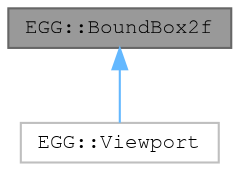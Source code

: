 digraph "EGG::BoundBox2f"
{
 // LATEX_PDF_SIZE
  bgcolor="transparent";
  edge [fontname=FreeMono,fontsize=10,labelfontname=FreeMono,labelfontsize=10];
  node [fontname=FreeMono,fontsize=10,shape=box,height=0.2,width=0.4];
  Node1 [label="EGG::BoundBox2f",height=0.2,width=0.4,color="gray40", fillcolor="grey60", style="filled", fontcolor="black",tooltip=" "];
  Node1 -> Node2 [dir="back",color="steelblue1",style="solid"];
  Node2 [label="EGG::Viewport",height=0.2,width=0.4,color="grey75", fillcolor="white", style="filled",URL="$class_e_g_g_1_1_viewport.html",tooltip=" "];
}
